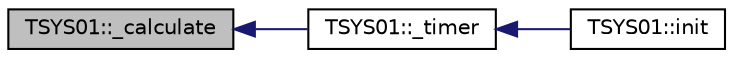digraph "TSYS01::_calculate"
{
 // INTERACTIVE_SVG=YES
  edge [fontname="Helvetica",fontsize="10",labelfontname="Helvetica",labelfontsize="10"];
  node [fontname="Helvetica",fontsize="10",shape=record];
  rankdir="LR";
  Node1 [label="TSYS01::_calculate",height=0.2,width=0.4,color="black", fillcolor="grey75", style="filled", fontcolor="black"];
  Node1 -> Node2 [dir="back",color="midnightblue",fontsize="10",style="solid",fontname="Helvetica"];
  Node2 [label="TSYS01::_timer",height=0.2,width=0.4,color="black", fillcolor="white", style="filled",URL="$classTSYS01.html#ac9b0b19764521622f799eb098956463f"];
  Node2 -> Node3 [dir="back",color="midnightblue",fontsize="10",style="solid",fontname="Helvetica"];
  Node3 [label="TSYS01::init",height=0.2,width=0.4,color="black", fillcolor="white", style="filled",URL="$classTSYS01.html#aeeb9f8e45c008977d298085d2d12461e"];
}
